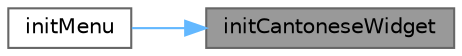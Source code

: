 digraph "initCantoneseWidget"
{
 // LATEX_PDF_SIZE
  bgcolor="transparent";
  edge [fontname=Helvetica,fontsize=10,labelfontname=Helvetica,labelfontsize=10];
  node [fontname=Helvetica,fontsize=10,shape=box,height=0.2,width=0.4];
  rankdir="RL";
  Node1 [id="Node000001",label="initCantoneseWidget",height=0.2,width=0.4,color="gray40", fillcolor="grey60", style="filled", fontcolor="black",tooltip="初始化粤语分类窗口"];
  Node1 -> Node2 [id="edge1_Node000001_Node000002",dir="back",color="steelblue1",style="solid",tooltip=" "];
  Node2 [id="Node000002",label="initMenu",height=0.2,width=0.4,color="grey40", fillcolor="white", style="filled",URL="$class_listen_option_menu.html#a9b45abf428270b1d7e17309e9fc6fe1f",tooltip="初始化菜单布局和内容"];
}
